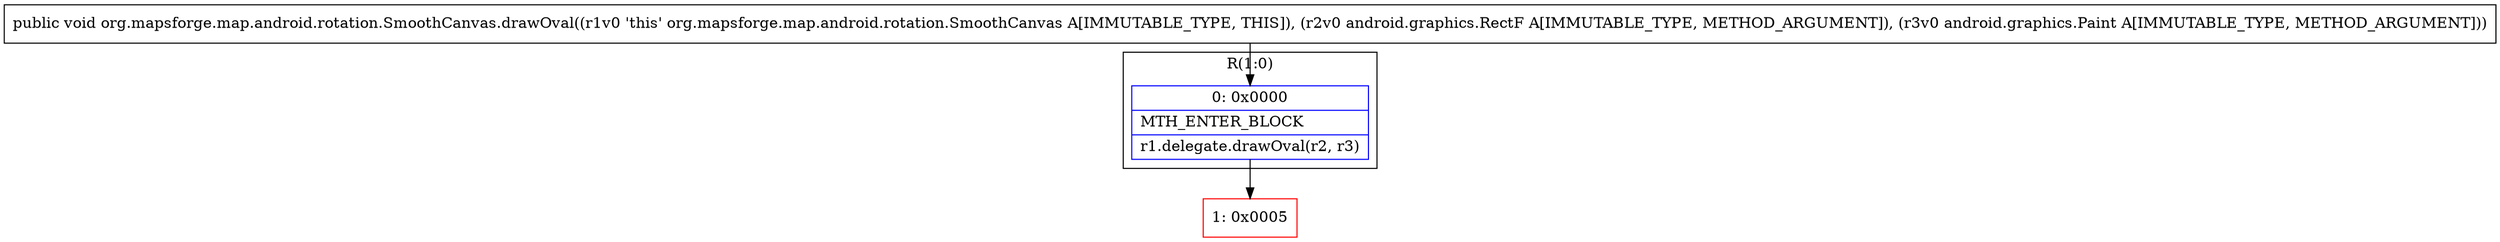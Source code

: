 digraph "CFG fororg.mapsforge.map.android.rotation.SmoothCanvas.drawOval(Landroid\/graphics\/RectF;Landroid\/graphics\/Paint;)V" {
subgraph cluster_Region_1680248375 {
label = "R(1:0)";
node [shape=record,color=blue];
Node_0 [shape=record,label="{0\:\ 0x0000|MTH_ENTER_BLOCK\l|r1.delegate.drawOval(r2, r3)\l}"];
}
Node_1 [shape=record,color=red,label="{1\:\ 0x0005}"];
MethodNode[shape=record,label="{public void org.mapsforge.map.android.rotation.SmoothCanvas.drawOval((r1v0 'this' org.mapsforge.map.android.rotation.SmoothCanvas A[IMMUTABLE_TYPE, THIS]), (r2v0 android.graphics.RectF A[IMMUTABLE_TYPE, METHOD_ARGUMENT]), (r3v0 android.graphics.Paint A[IMMUTABLE_TYPE, METHOD_ARGUMENT])) }"];
MethodNode -> Node_0;
Node_0 -> Node_1;
}

